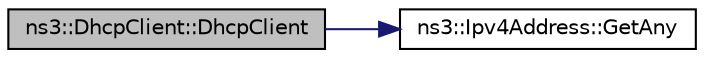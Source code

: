 digraph "ns3::DhcpClient::DhcpClient"
{
 // LATEX_PDF_SIZE
  edge [fontname="Helvetica",fontsize="10",labelfontname="Helvetica",labelfontsize="10"];
  node [fontname="Helvetica",fontsize="10",shape=record];
  rankdir="LR";
  Node1 [label="ns3::DhcpClient::DhcpClient",height=0.2,width=0.4,color="black", fillcolor="grey75", style="filled", fontcolor="black",tooltip="Constructor."];
  Node1 -> Node2 [color="midnightblue",fontsize="10",style="solid",fontname="Helvetica"];
  Node2 [label="ns3::Ipv4Address::GetAny",height=0.2,width=0.4,color="black", fillcolor="white", style="filled",URL="$classns3_1_1_ipv4_address.html#a7a39b330c8e701183a411d5779fca1a4",tooltip=" "];
}
